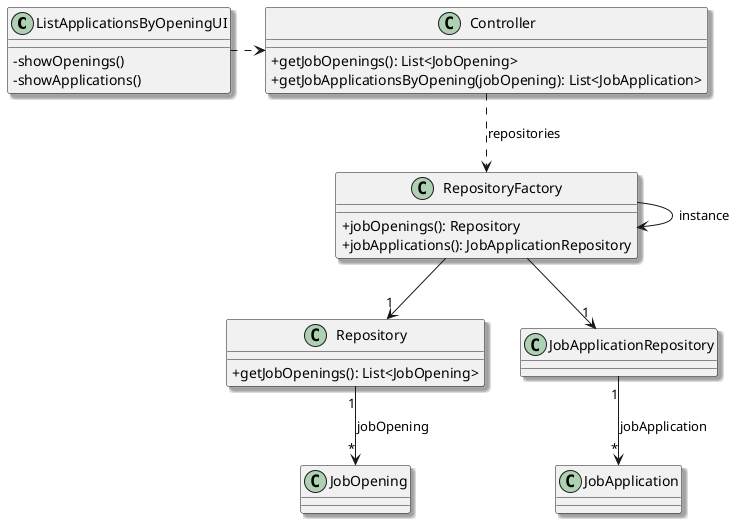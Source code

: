 @startuml                                                                                                                                                                             @startuml
'skinparam monochrome true
skinparam packageStyle rectangle
skinparam shadowing true
skinparam linetype polyline
'skinparam linetype orto
'left to right direction

skinparam classAttributeIconSize 0

class ListApplicationsByOpeningUI {
    - showOpenings()
    - showApplications()
}
class Controller {
    + getJobOpenings(): List<JobOpening>
    + getJobApplicationsByOpening(jobOpening): List<JobApplication>
}


class RepositoryFactory {
    + jobOpenings(): Repository
    + jobApplications(): JobApplicationRepository
}

class Repository {
    + getJobOpenings(): List<JobOpening>
}

class JobOpening {

}



ListApplicationsByOpeningUI .> Controller
Controller ..> RepositoryFactory : repositories
RepositoryFactory -> RepositoryFactory : instance
RepositoryFactory --> "1" Repository
RepositoryFactory --> "1" JobApplicationRepository
Repository "1" --> "*" JobOpening : jobOpening
JobApplicationRepository "1" --> "*" JobApplication : jobApplication
@enduml
